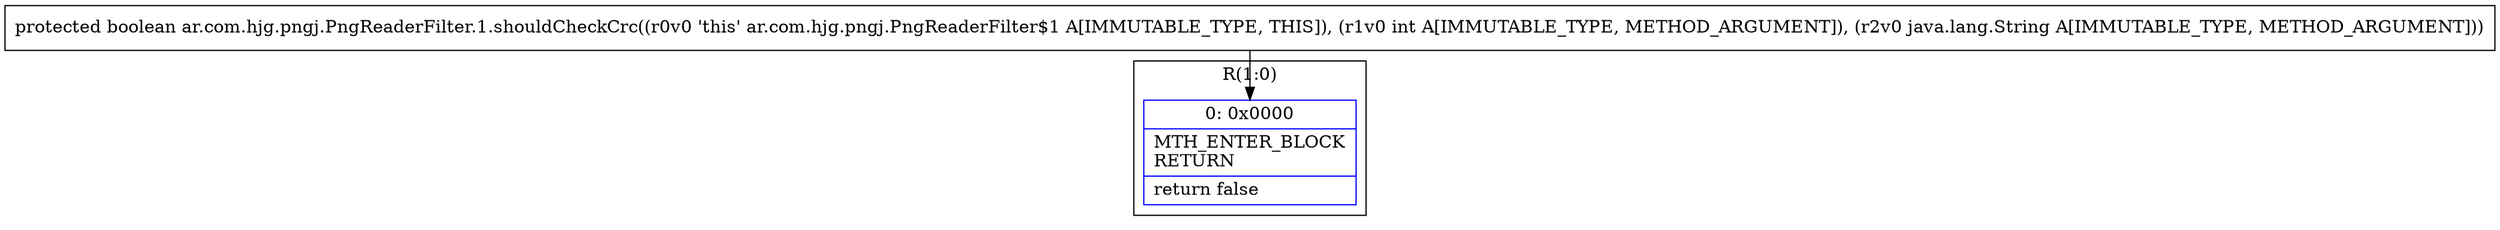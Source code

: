 digraph "CFG forar.com.hjg.pngj.PngReaderFilter.1.shouldCheckCrc(ILjava\/lang\/String;)Z" {
subgraph cluster_Region_1048085656 {
label = "R(1:0)";
node [shape=record,color=blue];
Node_0 [shape=record,label="{0\:\ 0x0000|MTH_ENTER_BLOCK\lRETURN\l|return false\l}"];
}
MethodNode[shape=record,label="{protected boolean ar.com.hjg.pngj.PngReaderFilter.1.shouldCheckCrc((r0v0 'this' ar.com.hjg.pngj.PngReaderFilter$1 A[IMMUTABLE_TYPE, THIS]), (r1v0 int A[IMMUTABLE_TYPE, METHOD_ARGUMENT]), (r2v0 java.lang.String A[IMMUTABLE_TYPE, METHOD_ARGUMENT])) }"];
MethodNode -> Node_0;
}

